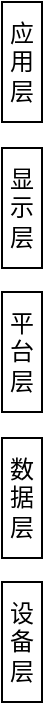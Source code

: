 <mxfile version="28.0.6">
  <diagram name="第 1 页" id="flIO_Jp23XJizfp3M4bo">
    <mxGraphModel dx="1188" dy="626" grid="1" gridSize="10" guides="1" tooltips="1" connect="1" arrows="1" fold="1" page="1" pageScale="1" pageWidth="827" pageHeight="1169" math="0" shadow="0">
      <root>
        <mxCell id="0" />
        <mxCell id="1" parent="0" />
        <mxCell id="8OoQDPkSOGGRmZBBu19E-1" value="应用层" style="rounded=0;whiteSpace=wrap;html=1;" vertex="1" parent="1">
          <mxGeometry x="50" y="290" width="20" height="60" as="geometry" />
        </mxCell>
        <mxCell id="8OoQDPkSOGGRmZBBu19E-3" value="显示层" style="rounded=0;whiteSpace=wrap;html=1;" vertex="1" parent="1">
          <mxGeometry x="50" y="363" width="20" height="60" as="geometry" />
        </mxCell>
        <mxCell id="8OoQDPkSOGGRmZBBu19E-4" value="平台层" style="rounded=0;whiteSpace=wrap;html=1;" vertex="1" parent="1">
          <mxGeometry x="50" y="435" width="20" height="60" as="geometry" />
        </mxCell>
        <mxCell id="8OoQDPkSOGGRmZBBu19E-5" value="数据层" style="rounded=0;whiteSpace=wrap;html=1;" vertex="1" parent="1">
          <mxGeometry x="50" y="508" width="20" height="60" as="geometry" />
        </mxCell>
        <mxCell id="8OoQDPkSOGGRmZBBu19E-6" value="设备层" style="rounded=0;whiteSpace=wrap;html=1;" vertex="1" parent="1">
          <mxGeometry x="50" y="580" width="20" height="60" as="geometry" />
        </mxCell>
      </root>
    </mxGraphModel>
  </diagram>
</mxfile>
